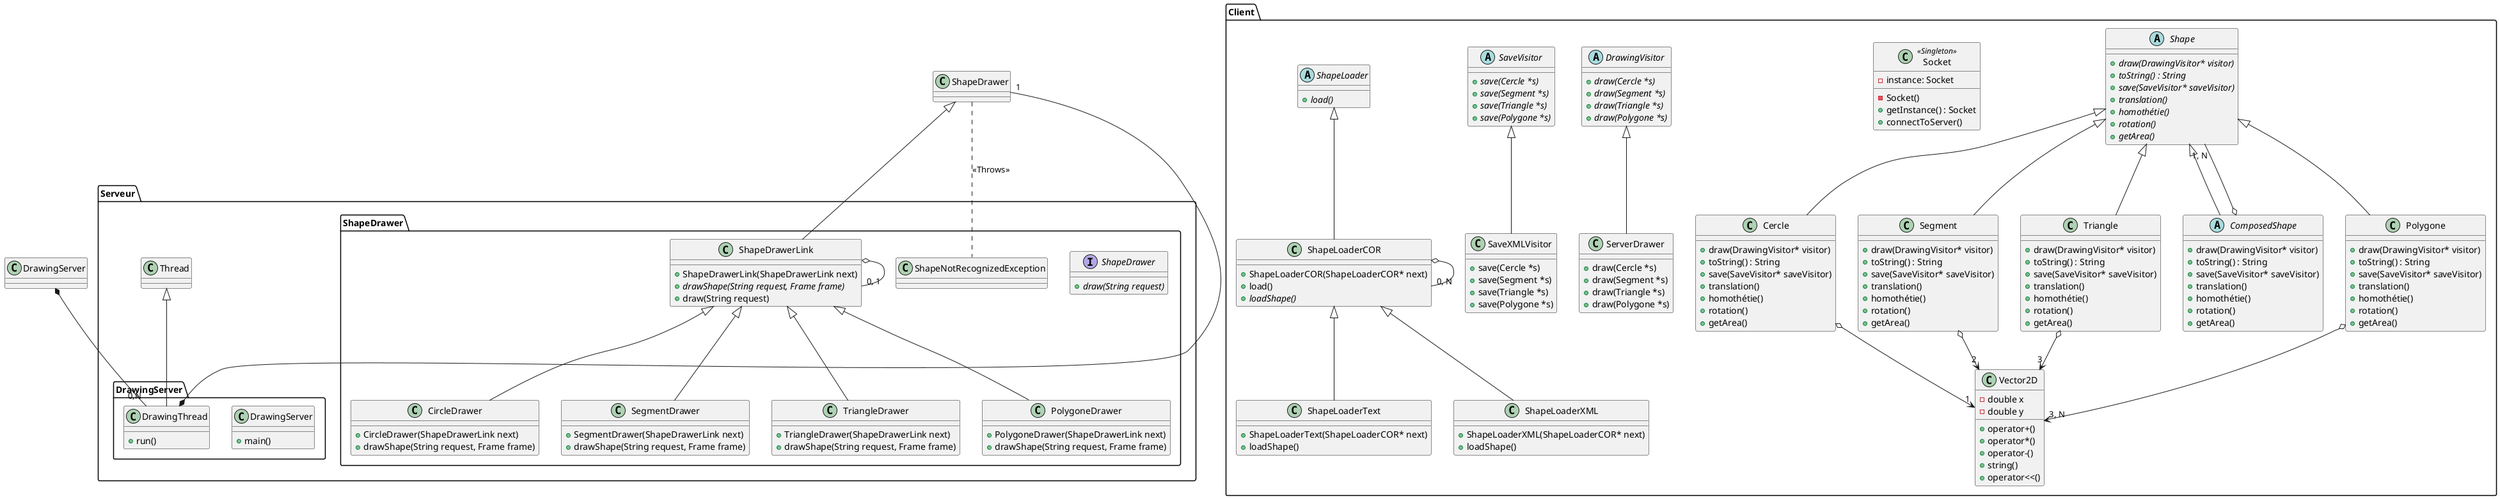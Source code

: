 @startuml
package Client {
    abstract class Shape {
        +{abstract} draw(DrawingVisitor* visitor)
        +{abstract} toString() : String
        +{abstract} save(SaveVisitor* saveVisitor)
        +{abstract} translation()
        +{abstract} homothétie()
        +{abstract} rotation()
        +{abstract} getArea()
    }

    abstract class ComposedShape {
        +draw(DrawingVisitor* visitor)
        +toString() : String
        +save(SaveVisitor* saveVisitor)
        +translation()
        +homothétie()
        +rotation()
        +getArea()
    }

    class Cercle {
        +draw(DrawingVisitor* visitor)
        +toString() : String
        +save(SaveVisitor* saveVisitor)
        +translation()
        +homothétie()
        +rotation()
        +getArea()
    }
    class Segment {
        +draw(DrawingVisitor* visitor)
        +toString() : String
        +save(SaveVisitor* saveVisitor)
        +translation()
        +homothétie()
        +rotation()
        +getArea()
    }
    class Triangle {
        +draw(DrawingVisitor* visitor)
        +toString() : String
        +save(SaveVisitor* saveVisitor)
        +translation()
        +homothétie()
        +rotation()
        +getArea()
    }
    class Polygone {
        +draw(DrawingVisitor* visitor)
        +toString() : String
        +save(SaveVisitor* saveVisitor)
        +translation()
        +homothétie()
        +rotation()
        +getArea()
    }
    class Socket << Singleton >> {
        -instance: Socket
        -Socket()
        +getInstance() : Socket
        +connectToServer()
    }

    abstract class DrawingVisitor {
        +{abstract} draw(Cercle *s)
        +{abstract} draw(Segment *s)
        +{abstract} draw(Triangle *s)
        +{abstract} draw(Polygone *s)
    }

    abstract class SaveVisitor {
        +{abstract} save(Cercle *s)
        +{abstract} save(Segment *s)
        +{abstract} save(Triangle *s)
        +{abstract} save(Polygone *s)
    }

    class ServerDrawer {
        +draw(Cercle *s)
        +draw(Segment *s)
        +draw(Triangle *s)
        +draw(Polygone *s)
    }

    class SaveXMLVisitor {
        +save(Cercle *s)
        +save(Segment *s)
        +save(Triangle *s)
        +save(Polygone *s)
    }

    abstract class ShapeLoader {
        +{abstract} load()
    }

    class ShapeLoaderCOR {
        +ShapeLoaderCOR(ShapeLoaderCOR* next)
        +load()
        +{abstract}loadShape()
    }

    class ShapeLoaderText {
        +ShapeLoaderText(ShapeLoaderCOR* next)
        +loadShape()
    }

    class ShapeLoaderXML {
        +ShapeLoaderXML(ShapeLoaderCOR* next)
        +loadShape()
    }

    class Vector2D {
        -double x
        -double y
        +operator+()
        +operator*()
        +operator-()
        +string()
        +operator<<()
    }
}

package Serveur {
    class Thread

    package DrawingServer {
        class DrawingServer {
            +main()
        }
        class DrawingThread {
            +run()
        }
    }

    package ShapeDrawer {
        interface ShapeDrawer {
            +{abstract}draw(String request)
        }

        class ShapeDrawerLink {
            +ShapeDrawerLink(ShapeDrawerLink next)
            +{abstract} drawShape(String request, Frame frame)
            +draw(String request)
        }

        class SegmentDrawer {
            +SegmentDrawer(ShapeDrawerLink next)
            +drawShape(String request, Frame frame)
        }

        class TriangleDrawer {
            +TriangleDrawer(ShapeDrawerLink next)
            +drawShape(String request, Frame frame)
        }

        class CircleDrawer {
            +CircleDrawer(ShapeDrawerLink next)
            +drawShape(String request, Frame frame)
        }

        class PolygoneDrawer {
            +PolygoneDrawer(ShapeDrawerLink next)
            +drawShape(String request, Frame frame)
        }

        class ShapeNotRecognizedException
    }
}

Shape <|-- Cercle
Shape <|-- Segment
Shape <|-- Triangle
Shape <|-- Polygone
DrawingServer *-- "0,N" DrawingThread
Thread <|-- DrawingThread
ShapeDrawer <|-- ShapeDrawerLink
ShapeDrawerLink o-- "0, 1" ShapeDrawerLink
ShapeDrawerLink <|-- SegmentDrawer
ShapeDrawerLink <|-- TriangleDrawer
ShapeDrawerLink <|-- CircleDrawer
ShapeDrawerLink <|-- PolygoneDrawer
DrawingThread *-- "1" ShapeDrawer
ComposedShape o-- "1, N" Shape
Shape <|-- ComposedShape
SaveVisitor <|-- SaveXMLVisitor
DrawingVisitor <|-- ServerDrawer
ShapeLoader <|-- ShapeLoaderCOR
ShapeLoaderCOR o-- "0, N" ShapeLoaderCOR
ShapeLoaderCOR <|-- ShapeLoaderText
ShapeLoaderCOR <|-- ShapeLoaderXML
Cercle o--> "1" Vector2D
Segment o--> "2" Vector2D
Triangle o--> "3" Vector2D
Polygone o--> "3, N" Vector2D
ShapeDrawer .. ShapeNotRecognizedException : << Throws >>
@enduml
